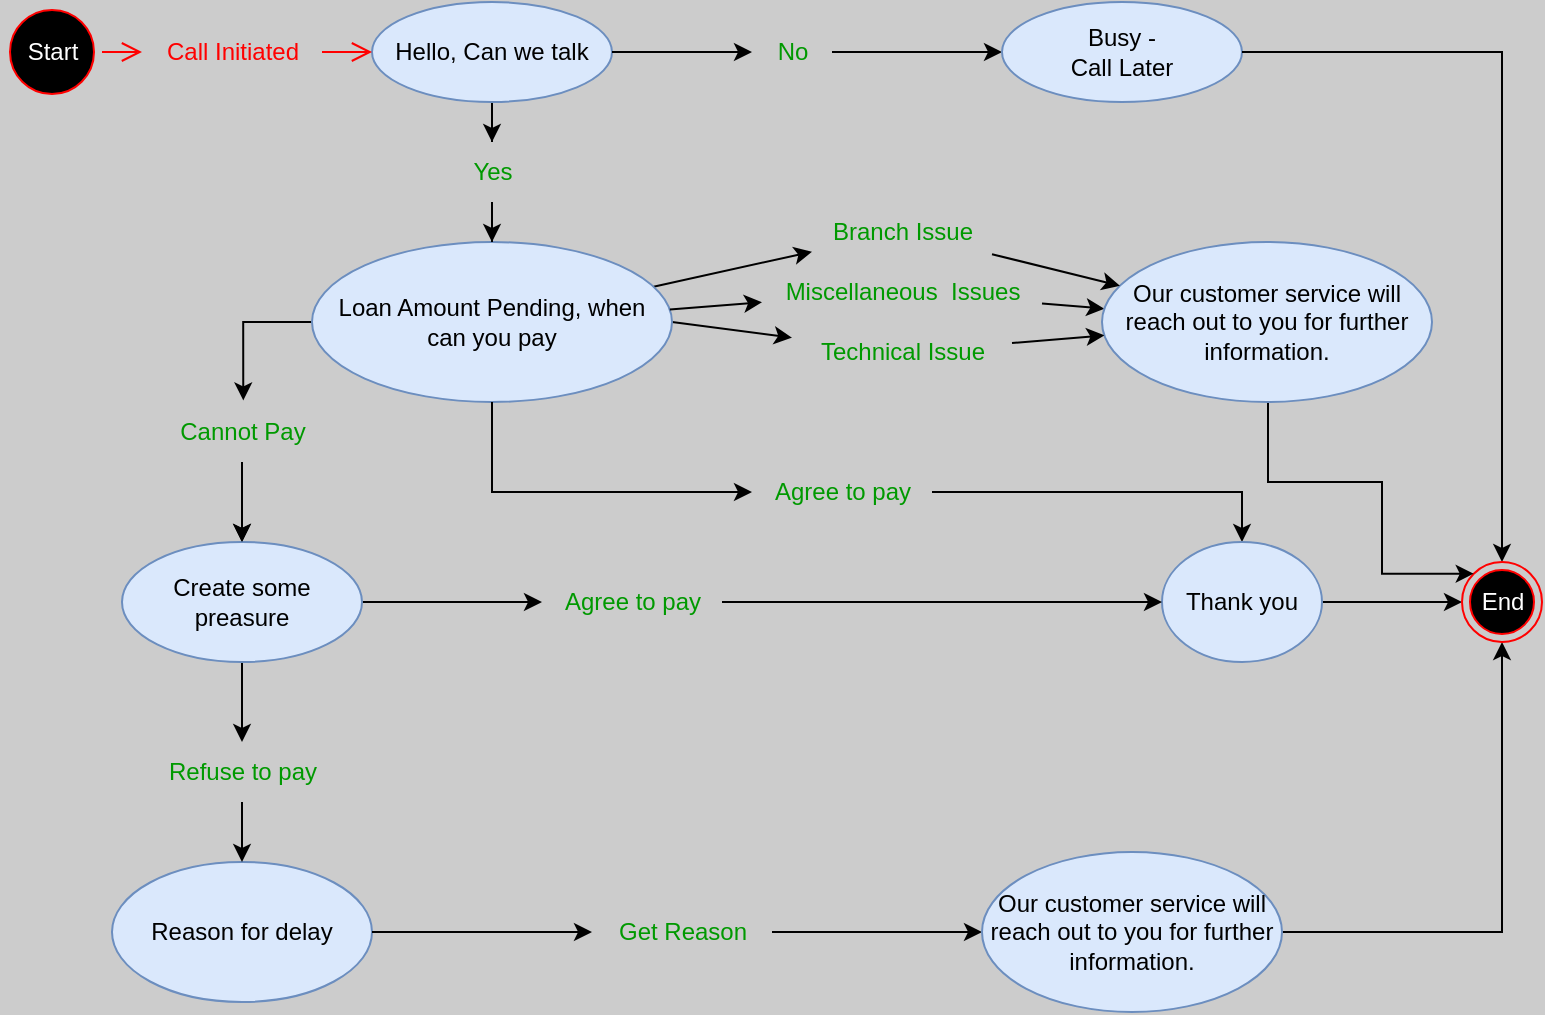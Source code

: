 <mxfile version="21.3.4" type="github">
  <diagram name="Page-1" id="_XSU-ZiaZUm6kHqfMgjd">
    <mxGraphModel dx="952" dy="529" grid="1" gridSize="10" guides="1" tooltips="1" connect="1" arrows="1" fold="1" page="1" pageScale="1" pageWidth="850" pageHeight="1100" background="#CCCCCC" math="0" shadow="0">
      <root>
        <mxCell id="0" />
        <mxCell id="1" parent="0" />
        <mxCell id="KZPDHs1THXpY1xrSXdAi-29" value="" style="edgeStyle=orthogonalEdgeStyle;rounded=0;orthogonalLoop=1;jettySize=auto;html=1;" edge="1" parent="1" source="8jqBPqb6njljP35rpJpu-5" target="KZPDHs1THXpY1xrSXdAi-14">
          <mxGeometry relative="1" as="geometry" />
        </mxCell>
        <mxCell id="8jqBPqb6njljP35rpJpu-5" value="Hello, Can we talk" style="ellipse;whiteSpace=wrap;html=1;rounded=1;fillColor=#dae8fc;strokeColor=#6c8ebf;" parent="1" vertex="1">
          <mxGeometry x="235" y="40" width="120" height="50" as="geometry" />
        </mxCell>
        <mxCell id="8jqBPqb6njljP35rpJpu-12" value="" style="edgeStyle=orthogonalEdgeStyle;rounded=0;orthogonalLoop=1;jettySize=auto;html=1;exitX=1;exitY=0.5;exitDx=0;exitDy=0;" parent="1" source="8jqBPqb6njljP35rpJpu-15" target="8jqBPqb6njljP35rpJpu-11" edge="1">
          <mxGeometry relative="1" as="geometry">
            <Array as="points">
              <mxPoint x="490" y="65" />
              <mxPoint x="490" y="65" />
            </Array>
            <mxPoint x="440" y="130" as="sourcePoint" />
          </mxGeometry>
        </mxCell>
        <mxCell id="8jqBPqb6njljP35rpJpu-11" value="Busy - &lt;br&gt;Call Later" style="ellipse;whiteSpace=wrap;html=1;rounded=1;fillColor=#dae8fc;strokeColor=#6c8ebf;" parent="1" vertex="1">
          <mxGeometry x="550" y="40" width="120" height="50" as="geometry" />
        </mxCell>
        <mxCell id="KZPDHs1THXpY1xrSXdAi-17" style="edgeStyle=orthogonalEdgeStyle;rounded=0;orthogonalLoop=1;jettySize=auto;html=1;exitX=0.5;exitY=1;exitDx=0;exitDy=0;entryX=0.5;entryY=0;entryDx=0;entryDy=0;" edge="1" parent="1" source="KZPDHs1THXpY1xrSXdAi-13" target="8jqBPqb6njljP35rpJpu-20">
          <mxGeometry relative="1" as="geometry" />
        </mxCell>
        <mxCell id="KZPDHs1THXpY1xrSXdAi-20" style="edgeStyle=orthogonalEdgeStyle;rounded=0;orthogonalLoop=1;jettySize=auto;html=1;exitX=0;exitY=0.5;exitDx=0;exitDy=0;entryX=0.507;entryY=-0.027;entryDx=0;entryDy=0;entryPerimeter=0;" edge="1" parent="1" source="8jqBPqb6njljP35rpJpu-13" target="KZPDHs1THXpY1xrSXdAi-13">
          <mxGeometry relative="1" as="geometry">
            <Array as="points">
              <mxPoint x="171" y="200" />
            </Array>
          </mxGeometry>
        </mxCell>
        <mxCell id="KZPDHs1THXpY1xrSXdAi-34" value="" style="rounded=0;orthogonalLoop=1;jettySize=auto;html=1;" edge="1" parent="1" source="KZPDHs1THXpY1xrSXdAi-36" target="KZPDHs1THXpY1xrSXdAi-33">
          <mxGeometry relative="1" as="geometry" />
        </mxCell>
        <mxCell id="KZPDHs1THXpY1xrSXdAi-44" style="rounded=0;orthogonalLoop=1;jettySize=auto;html=1;exitX=1;exitY=0.5;exitDx=0;exitDy=0;" edge="1" parent="1" source="8jqBPqb6njljP35rpJpu-13" target="KZPDHs1THXpY1xrSXdAi-42">
          <mxGeometry relative="1" as="geometry" />
        </mxCell>
        <mxCell id="KZPDHs1THXpY1xrSXdAi-46" style="rounded=0;orthogonalLoop=1;jettySize=auto;html=1;" edge="1" parent="1" source="8jqBPqb6njljP35rpJpu-13" target="KZPDHs1THXpY1xrSXdAi-41">
          <mxGeometry relative="1" as="geometry" />
        </mxCell>
        <mxCell id="8jqBPqb6njljP35rpJpu-13" value="Loan Amount Pending, when &lt;br&gt;can you pay" style="ellipse;whiteSpace=wrap;html=1;rounded=1;fillColor=#dae8fc;strokeColor=#6c8ebf;" parent="1" vertex="1">
          <mxGeometry x="205" y="160" width="180" height="80" as="geometry" />
        </mxCell>
        <mxCell id="8jqBPqb6njljP35rpJpu-24" value="" style="edgeStyle=orthogonalEdgeStyle;rounded=0;orthogonalLoop=1;jettySize=auto;html=1;" parent="1" source="KZPDHs1THXpY1xrSXdAi-12" target="8jqBPqb6njljP35rpJpu-23" edge="1">
          <mxGeometry relative="1" as="geometry">
            <mxPoint x="440" y="280" as="sourcePoint" />
          </mxGeometry>
        </mxCell>
        <mxCell id="KZPDHs1THXpY1xrSXdAi-22" value="" style="edgeStyle=orthogonalEdgeStyle;rounded=0;orthogonalLoop=1;jettySize=auto;html=1;" edge="1" parent="1" source="8jqBPqb6njljP35rpJpu-20" target="KZPDHs1THXpY1xrSXdAi-10">
          <mxGeometry relative="1" as="geometry" />
        </mxCell>
        <mxCell id="KZPDHs1THXpY1xrSXdAi-26" value="" style="edgeStyle=orthogonalEdgeStyle;rounded=0;orthogonalLoop=1;jettySize=auto;html=1;" edge="1" parent="1" source="8jqBPqb6njljP35rpJpu-20" target="KZPDHs1THXpY1xrSXdAi-11">
          <mxGeometry relative="1" as="geometry" />
        </mxCell>
        <mxCell id="8jqBPqb6njljP35rpJpu-20" value="Create some preasure" style="ellipse;whiteSpace=wrap;html=1;rounded=1;fillColor=#dae8fc;strokeColor=#6c8ebf;" parent="1" vertex="1">
          <mxGeometry x="110" y="310" width="120" height="60" as="geometry" />
        </mxCell>
        <mxCell id="8jqBPqb6njljP35rpJpu-32" value="" style="edgeStyle=orthogonalEdgeStyle;rounded=0;orthogonalLoop=1;jettySize=auto;html=1;entryX=0;entryY=0.5;entryDx=0;entryDy=0;" parent="1" source="8jqBPqb6njljP35rpJpu-23" target="KZPDHs1THXpY1xrSXdAi-1" edge="1">
          <mxGeometry relative="1" as="geometry">
            <mxPoint x="760" y="280" as="targetPoint" />
          </mxGeometry>
        </mxCell>
        <mxCell id="8jqBPqb6njljP35rpJpu-23" value="Thank you" style="ellipse;whiteSpace=wrap;html=1;rounded=1;fillColor=#dae8fc;strokeColor=#6c8ebf;" parent="1" vertex="1">
          <mxGeometry x="630" y="310" width="80" height="60" as="geometry" />
        </mxCell>
        <mxCell id="8jqBPqb6njljP35rpJpu-36" style="edgeStyle=orthogonalEdgeStyle;rounded=0;orthogonalLoop=1;jettySize=auto;html=1;entryX=0;entryY=0.5;entryDx=0;entryDy=0;exitX=1;exitY=0.5;exitDx=0;exitDy=0;" parent="1" source="KZPDHs1THXpY1xrSXdAi-11" target="8jqBPqb6njljP35rpJpu-23" edge="1">
          <mxGeometry relative="1" as="geometry">
            <mxPoint x="240" y="420" as="targetPoint" />
            <mxPoint x="190" y="420" as="sourcePoint" />
            <Array as="points">
              <mxPoint x="420" y="340" />
            </Array>
          </mxGeometry>
        </mxCell>
        <mxCell id="KZPDHs1THXpY1xrSXdAi-24" style="edgeStyle=orthogonalEdgeStyle;rounded=0;orthogonalLoop=1;jettySize=auto;html=1;exitX=1;exitY=0.5;exitDx=0;exitDy=0;" edge="1" parent="1" source="KZPDHs1THXpY1xrSXdAi-9" target="8jqBPqb6njljP35rpJpu-44">
          <mxGeometry relative="1" as="geometry" />
        </mxCell>
        <mxCell id="8jqBPqb6njljP35rpJpu-38" value="Reason for delay" style="ellipse;whiteSpace=wrap;html=1;rounded=1;fillColor=#dae8fc;strokeColor=#6c8ebf;" parent="1" vertex="1">
          <mxGeometry x="105" y="470" width="130" height="70" as="geometry" />
        </mxCell>
        <mxCell id="8jqBPqb6njljP35rpJpu-53" style="edgeStyle=orthogonalEdgeStyle;rounded=0;orthogonalLoop=1;jettySize=auto;html=1;entryX=0.5;entryY=1;entryDx=0;entryDy=0;" parent="1" source="8jqBPqb6njljP35rpJpu-44" target="KZPDHs1THXpY1xrSXdAi-1" edge="1">
          <mxGeometry relative="1" as="geometry">
            <mxPoint x="800" y="320" as="targetPoint" />
          </mxGeometry>
        </mxCell>
        <mxCell id="8jqBPqb6njljP35rpJpu-44" value="Our customer service will reach out to you for further information." style="ellipse;whiteSpace=wrap;html=1;rounded=1;fillColor=#dae8fc;strokeColor=#6c8ebf;" parent="1" vertex="1">
          <mxGeometry x="540" y="465" width="150" height="80" as="geometry" />
        </mxCell>
        <mxCell id="8jqBPqb6njljP35rpJpu-51" value="" style="edgeStyle=orthogonalEdgeStyle;rounded=0;orthogonalLoop=1;jettySize=auto;html=1;entryX=0.5;entryY=0;entryDx=0;entryDy=0;" parent="1" source="8jqBPqb6njljP35rpJpu-11" edge="1" target="KZPDHs1THXpY1xrSXdAi-1">
          <mxGeometry relative="1" as="geometry">
            <mxPoint x="670" y="65" as="sourcePoint" />
            <mxPoint x="800" y="250" as="targetPoint" />
          </mxGeometry>
        </mxCell>
        <mxCell id="KZPDHs1THXpY1xrSXdAi-1" value="End" style="ellipse;html=1;shape=endState;fillColor=#000000;strokeColor=#ff0000;fontColor=#FFFFFF;" vertex="1" parent="1">
          <mxGeometry x="780" y="320" width="40" height="40" as="geometry" />
        </mxCell>
        <mxCell id="KZPDHs1THXpY1xrSXdAi-4" value="Start" style="ellipse;html=1;shape=startState;fillColor=#000000;strokeColor=#ff0000;fontColor=#FFFFFF;" vertex="1" parent="1">
          <mxGeometry x="50" y="40" width="50" height="50" as="geometry" />
        </mxCell>
        <mxCell id="KZPDHs1THXpY1xrSXdAi-5" value="" style="edgeStyle=orthogonalEdgeStyle;html=1;verticalAlign=bottom;endArrow=open;endSize=8;strokeColor=#ff0000;rounded=0;entryX=0;entryY=0.5;entryDx=0;entryDy=0;" edge="1" source="KZPDHs1THXpY1xrSXdAi-6" parent="1" target="8jqBPqb6njljP35rpJpu-5">
          <mxGeometry relative="1" as="geometry">
            <mxPoint x="200" y="70" as="targetPoint" />
          </mxGeometry>
        </mxCell>
        <mxCell id="KZPDHs1THXpY1xrSXdAi-23" value="" style="edgeStyle=orthogonalEdgeStyle;rounded=0;orthogonalLoop=1;jettySize=auto;html=1;" edge="1" parent="1" source="KZPDHs1THXpY1xrSXdAi-10" target="8jqBPqb6njljP35rpJpu-38">
          <mxGeometry relative="1" as="geometry" />
        </mxCell>
        <mxCell id="KZPDHs1THXpY1xrSXdAi-10" value="Refuse to pay" style="text;align=center;verticalAlign=middle;resizable=0;points=[];autosize=1;strokeColor=none;fillColor=none;fontColor=#009900;labelBackgroundColor=none;labelBorderColor=none;html=1;" vertex="1" parent="1">
          <mxGeometry x="120" y="410" width="100" height="30" as="geometry" />
        </mxCell>
        <mxCell id="KZPDHs1THXpY1xrSXdAi-11" value="Agree to pay" style="text;align=center;verticalAlign=middle;resizable=0;points=[];autosize=1;strokeColor=none;fillColor=none;fontColor=#009900;labelBackgroundColor=none;labelBorderColor=none;html=1;" vertex="1" parent="1">
          <mxGeometry x="320" y="325" width="90" height="30" as="geometry" />
        </mxCell>
        <mxCell id="KZPDHs1THXpY1xrSXdAi-21" value="" style="edgeStyle=orthogonalEdgeStyle;rounded=0;orthogonalLoop=1;jettySize=auto;html=1;" edge="1" parent="1" source="KZPDHs1THXpY1xrSXdAi-13" target="8jqBPqb6njljP35rpJpu-20">
          <mxGeometry relative="1" as="geometry">
            <Array as="points">
              <mxPoint x="170" y="280" />
              <mxPoint x="170" y="280" />
            </Array>
          </mxGeometry>
        </mxCell>
        <mxCell id="KZPDHs1THXpY1xrSXdAi-13" value="Cannot Pay" style="text;align=center;verticalAlign=middle;resizable=0;points=[];autosize=1;strokeColor=none;fillColor=none;fontColor=#009900;labelBackgroundColor=none;labelBorderColor=none;html=1;" vertex="1" parent="1">
          <mxGeometry x="125" y="240" width="90" height="30" as="geometry" />
        </mxCell>
        <mxCell id="KZPDHs1THXpY1xrSXdAi-25" value="" style="edgeStyle=orthogonalEdgeStyle;rounded=0;orthogonalLoop=1;jettySize=auto;html=1;exitX=1;exitY=0.5;exitDx=0;exitDy=0;" edge="1" parent="1" source="8jqBPqb6njljP35rpJpu-38" target="KZPDHs1THXpY1xrSXdAi-9">
          <mxGeometry relative="1" as="geometry">
            <mxPoint x="235" y="505" as="sourcePoint" />
            <mxPoint x="540" y="505" as="targetPoint" />
          </mxGeometry>
        </mxCell>
        <mxCell id="KZPDHs1THXpY1xrSXdAi-9" value="Get Reason" style="text;align=center;verticalAlign=middle;resizable=0;points=[];autosize=1;strokeColor=none;fillColor=none;fontColor=#009900;labelBackgroundColor=none;labelBorderColor=none;html=1;" vertex="1" parent="1">
          <mxGeometry x="345" y="490" width="90" height="30" as="geometry" />
        </mxCell>
        <mxCell id="KZPDHs1THXpY1xrSXdAi-27" value="" style="edgeStyle=orthogonalEdgeStyle;rounded=0;orthogonalLoop=1;jettySize=auto;html=1;exitX=0.5;exitY=1;exitDx=0;exitDy=0;" edge="1" parent="1" source="8jqBPqb6njljP35rpJpu-13" target="KZPDHs1THXpY1xrSXdAi-12">
          <mxGeometry relative="1" as="geometry">
            <mxPoint x="385" y="180" as="sourcePoint" />
            <mxPoint x="670" y="310" as="targetPoint" />
            <Array as="points">
              <mxPoint x="295" y="285" />
            </Array>
          </mxGeometry>
        </mxCell>
        <mxCell id="KZPDHs1THXpY1xrSXdAi-12" value="Agree to pay" style="text;align=center;verticalAlign=middle;resizable=0;points=[];autosize=1;strokeColor=none;fillColor=none;fontColor=#009900;labelBackgroundColor=none;labelBorderColor=none;html=1;" vertex="1" parent="1">
          <mxGeometry x="425" y="270" width="90" height="30" as="geometry" />
        </mxCell>
        <mxCell id="KZPDHs1THXpY1xrSXdAi-30" value="" style="edgeStyle=orthogonalEdgeStyle;rounded=0;orthogonalLoop=1;jettySize=auto;html=1;" edge="1" parent="1" source="KZPDHs1THXpY1xrSXdAi-14" target="8jqBPqb6njljP35rpJpu-13">
          <mxGeometry relative="1" as="geometry" />
        </mxCell>
        <mxCell id="KZPDHs1THXpY1xrSXdAi-14" value="Yes" style="text;align=center;verticalAlign=middle;resizable=0;points=[];autosize=1;strokeColor=none;fillColor=none;fontColor=#009900;labelBackgroundColor=none;labelBorderColor=none;html=1;" vertex="1" parent="1">
          <mxGeometry x="275" y="110" width="40" height="30" as="geometry" />
        </mxCell>
        <mxCell id="KZPDHs1THXpY1xrSXdAi-31" value="" style="edgeStyle=orthogonalEdgeStyle;rounded=0;orthogonalLoop=1;jettySize=auto;html=1;exitX=1;exitY=0.5;exitDx=0;exitDy=0;" edge="1" parent="1" source="8jqBPqb6njljP35rpJpu-5" target="8jqBPqb6njljP35rpJpu-15">
          <mxGeometry relative="1" as="geometry">
            <Array as="points" />
            <mxPoint x="355" y="65" as="sourcePoint" />
            <mxPoint x="550" y="65" as="targetPoint" />
          </mxGeometry>
        </mxCell>
        <mxCell id="8jqBPqb6njljP35rpJpu-15" value="No" style="text;align=center;verticalAlign=middle;resizable=0;points=[];autosize=1;strokeColor=none;fillColor=none;fontColor=#009900;labelBackgroundColor=none;labelBorderColor=none;html=1;" parent="1" vertex="1">
          <mxGeometry x="425" y="50" width="40" height="30" as="geometry" />
        </mxCell>
        <mxCell id="KZPDHs1THXpY1xrSXdAi-32" value="" style="edgeStyle=orthogonalEdgeStyle;html=1;verticalAlign=bottom;endArrow=open;endSize=8;strokeColor=#ff0000;rounded=0;entryX=0;entryY=0.5;entryDx=0;entryDy=0;" edge="1" parent="1" source="KZPDHs1THXpY1xrSXdAi-4" target="KZPDHs1THXpY1xrSXdAi-6">
          <mxGeometry relative="1" as="geometry">
            <mxPoint x="235" y="65" as="targetPoint" />
            <mxPoint x="100" y="65" as="sourcePoint" />
          </mxGeometry>
        </mxCell>
        <mxCell id="KZPDHs1THXpY1xrSXdAi-6" value="Call Initiated" style="text;html=1;align=center;verticalAlign=middle;resizable=0;points=[];autosize=1;strokeColor=none;fillColor=none;fontColor=#ff0000;" vertex="1" parent="1">
          <mxGeometry x="120" y="50" width="90" height="30" as="geometry" />
        </mxCell>
        <mxCell id="KZPDHs1THXpY1xrSXdAi-38" style="edgeStyle=orthogonalEdgeStyle;rounded=0;orthogonalLoop=1;jettySize=auto;html=1;entryX=0;entryY=0;entryDx=0;entryDy=0;exitX=1;exitY=1;exitDx=0;exitDy=0;" edge="1" parent="1" source="KZPDHs1THXpY1xrSXdAi-33" target="KZPDHs1THXpY1xrSXdAi-1">
          <mxGeometry relative="1" as="geometry">
            <mxPoint x="760" y="280" as="sourcePoint" />
            <Array as="points">
              <mxPoint x="683" y="228" />
              <mxPoint x="683" y="280" />
              <mxPoint x="740" y="280" />
              <mxPoint x="740" y="326" />
            </Array>
          </mxGeometry>
        </mxCell>
        <mxCell id="KZPDHs1THXpY1xrSXdAi-33" value="Our customer service will reach out to you for further information." style="ellipse;whiteSpace=wrap;html=1;fillColor=#dae8fc;strokeColor=#6c8ebf;rounded=1;" vertex="1" parent="1">
          <mxGeometry x="600" y="160" width="165" height="80" as="geometry" />
        </mxCell>
        <mxCell id="KZPDHs1THXpY1xrSXdAi-37" value="" style="rounded=0;orthogonalLoop=1;jettySize=auto;html=1;" edge="1" parent="1" source="8jqBPqb6njljP35rpJpu-13" target="KZPDHs1THXpY1xrSXdAi-36">
          <mxGeometry relative="1" as="geometry">
            <mxPoint x="385" y="200" as="sourcePoint" />
            <mxPoint x="515" y="200" as="targetPoint" />
          </mxGeometry>
        </mxCell>
        <mxCell id="KZPDHs1THXpY1xrSXdAi-36" value="Miscellaneous&amp;nbsp;&amp;nbsp;Issues" style="text;align=center;verticalAlign=middle;resizable=0;points=[];autosize=1;strokeColor=none;fillColor=none;fontColor=#009900;labelBackgroundColor=none;labelBorderColor=none;html=1;" vertex="1" parent="1">
          <mxGeometry x="430" y="170" width="140" height="30" as="geometry" />
        </mxCell>
        <mxCell id="KZPDHs1THXpY1xrSXdAi-48" value="" style="rounded=0;orthogonalLoop=1;jettySize=auto;html=1;" edge="1" parent="1" source="KZPDHs1THXpY1xrSXdAi-41" target="KZPDHs1THXpY1xrSXdAi-33">
          <mxGeometry relative="1" as="geometry" />
        </mxCell>
        <mxCell id="KZPDHs1THXpY1xrSXdAi-41" value="Branch Issue" style="text;html=1;align=center;verticalAlign=middle;resizable=0;points=[];autosize=1;strokeColor=none;fillColor=none;fontColor=#009900;" vertex="1" parent="1">
          <mxGeometry x="455" y="140" width="90" height="30" as="geometry" />
        </mxCell>
        <mxCell id="KZPDHs1THXpY1xrSXdAi-45" value="" style="rounded=0;orthogonalLoop=1;jettySize=auto;html=1;" edge="1" parent="1" source="KZPDHs1THXpY1xrSXdAi-42" target="KZPDHs1THXpY1xrSXdAi-33">
          <mxGeometry relative="1" as="geometry" />
        </mxCell>
        <mxCell id="KZPDHs1THXpY1xrSXdAi-42" value="Technical Issue" style="text;html=1;align=center;verticalAlign=middle;resizable=0;points=[];autosize=1;strokeColor=none;fillColor=none;fontColor=#009900;" vertex="1" parent="1">
          <mxGeometry x="445" y="200" width="110" height="30" as="geometry" />
        </mxCell>
      </root>
    </mxGraphModel>
  </diagram>
</mxfile>
